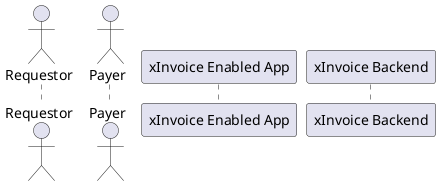 @startuml xurl_sequence

actor Requestor as Requestor
actor Payer as Payer
participant "xInvoice Enabled App" as xInvoiceApp
participant "xInvoice Backend" as xInvoiceBackend

' Requestor -> xInvoiceApp: Create Wallet

' group Payment Request Creation
' xInvoiceApp -> "XRP Ledger": Create Wallet
' note left: the app could be a mobile\napp like xumm or a web app\nlike xurlpay.org
' Requestor -> xInvoiceApp: Enter Payment\nRequest Details
' xInvoiceApp -> xInvoiceApp: Create Payload
' xInvoiceApp -> xInvoiceApp: Sign Payload
' xInvoiceApp -> "xInvoice App Backend": Create xInvoice and\nSave Request State\nas "PENDING"
' xInvoiceApp -> "Requestor": Generate xInvoice
' end

' group Payment
' Requestor -> "Payer": Sends xInvoice
' Payer -> xInvoiceApp: Scans xInvoice
' note left: the app could be a mobile\napp like xumm or a web app\nlike xurlpay.org

' xInvoiceApp -> "XRP Ledger": Verify signature of \nxInvoice using\naccount public key
' xInvoiceApp -> "XRP Ledger": Pay Invoice
' end

' group Backend Event Listener
' "xInvoice App Backend" -> "XRP Ledger": Listen for\n"PENDING" xInvoice\nto be paid
' "xInvoice App Backend" -> "xInvoice App Backend": Save xInvoice\nstate as "PAID"
' end

@enduml